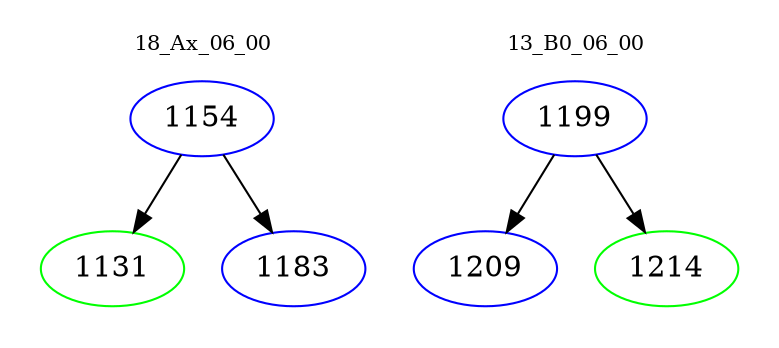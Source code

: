 digraph{
subgraph cluster_0 {
color = white
label = "18_Ax_06_00";
fontsize=10;
T0_1154 [label="1154", color="blue"]
T0_1154 -> T0_1131 [color="black"]
T0_1131 [label="1131", color="green"]
T0_1154 -> T0_1183 [color="black"]
T0_1183 [label="1183", color="blue"]
}
subgraph cluster_1 {
color = white
label = "13_B0_06_00";
fontsize=10;
T1_1199 [label="1199", color="blue"]
T1_1199 -> T1_1209 [color="black"]
T1_1209 [label="1209", color="blue"]
T1_1199 -> T1_1214 [color="black"]
T1_1214 [label="1214", color="green"]
}
}
